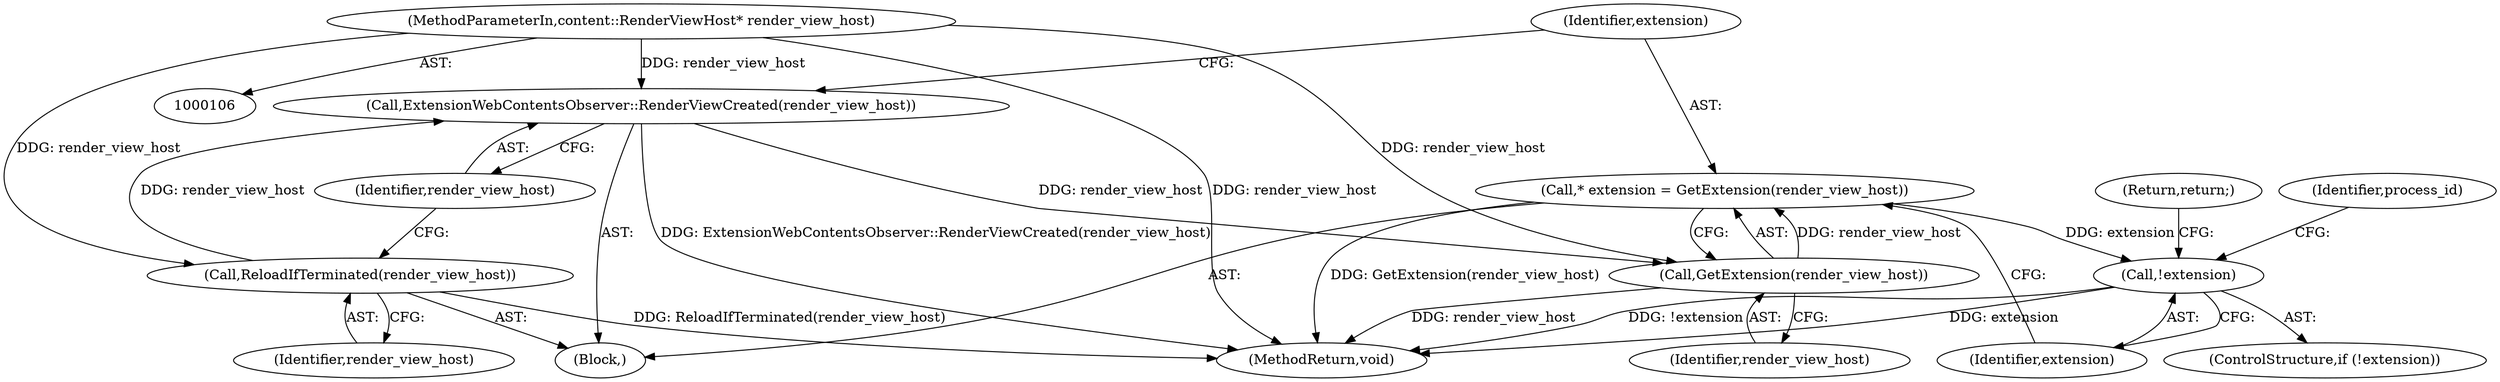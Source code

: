 digraph "0_Chrome_1eefa26e1795192c5a347a1e1e7a99e88c47f9c4@pointer" {
"1000114" [label="(Call,* extension = GetExtension(render_view_host))"];
"1000116" [label="(Call,GetExtension(render_view_host))"];
"1000111" [label="(Call,ExtensionWebContentsObserver::RenderViewCreated(render_view_host))"];
"1000109" [label="(Call,ReloadIfTerminated(render_view_host))"];
"1000107" [label="(MethodParameterIn,content::RenderViewHost* render_view_host)"];
"1000119" [label="(Call,!extension)"];
"1000108" [label="(Block,)"];
"1000107" [label="(MethodParameterIn,content::RenderViewHost* render_view_host)"];
"1000116" [label="(Call,GetExtension(render_view_host))"];
"1000120" [label="(Identifier,extension)"];
"1000115" [label="(Identifier,extension)"];
"1000110" [label="(Identifier,render_view_host)"];
"1000112" [label="(Identifier,render_view_host)"];
"1000109" [label="(Call,ReloadIfTerminated(render_view_host))"];
"1000111" [label="(Call,ExtensionWebContentsObserver::RenderViewCreated(render_view_host))"];
"1000119" [label="(Call,!extension)"];
"1000117" [label="(Identifier,render_view_host)"];
"1000124" [label="(Identifier,process_id)"];
"1000118" [label="(ControlStructure,if (!extension))"];
"1000163" [label="(MethodReturn,void)"];
"1000121" [label="(Return,return;)"];
"1000114" [label="(Call,* extension = GetExtension(render_view_host))"];
"1000114" -> "1000108"  [label="AST: "];
"1000114" -> "1000116"  [label="CFG: "];
"1000115" -> "1000114"  [label="AST: "];
"1000116" -> "1000114"  [label="AST: "];
"1000120" -> "1000114"  [label="CFG: "];
"1000114" -> "1000163"  [label="DDG: GetExtension(render_view_host)"];
"1000116" -> "1000114"  [label="DDG: render_view_host"];
"1000114" -> "1000119"  [label="DDG: extension"];
"1000116" -> "1000117"  [label="CFG: "];
"1000117" -> "1000116"  [label="AST: "];
"1000116" -> "1000163"  [label="DDG: render_view_host"];
"1000111" -> "1000116"  [label="DDG: render_view_host"];
"1000107" -> "1000116"  [label="DDG: render_view_host"];
"1000111" -> "1000108"  [label="AST: "];
"1000111" -> "1000112"  [label="CFG: "];
"1000112" -> "1000111"  [label="AST: "];
"1000115" -> "1000111"  [label="CFG: "];
"1000111" -> "1000163"  [label="DDG: ExtensionWebContentsObserver::RenderViewCreated(render_view_host)"];
"1000109" -> "1000111"  [label="DDG: render_view_host"];
"1000107" -> "1000111"  [label="DDG: render_view_host"];
"1000109" -> "1000108"  [label="AST: "];
"1000109" -> "1000110"  [label="CFG: "];
"1000110" -> "1000109"  [label="AST: "];
"1000112" -> "1000109"  [label="CFG: "];
"1000109" -> "1000163"  [label="DDG: ReloadIfTerminated(render_view_host)"];
"1000107" -> "1000109"  [label="DDG: render_view_host"];
"1000107" -> "1000106"  [label="AST: "];
"1000107" -> "1000163"  [label="DDG: render_view_host"];
"1000119" -> "1000118"  [label="AST: "];
"1000119" -> "1000120"  [label="CFG: "];
"1000120" -> "1000119"  [label="AST: "];
"1000121" -> "1000119"  [label="CFG: "];
"1000124" -> "1000119"  [label="CFG: "];
"1000119" -> "1000163"  [label="DDG: !extension"];
"1000119" -> "1000163"  [label="DDG: extension"];
}
